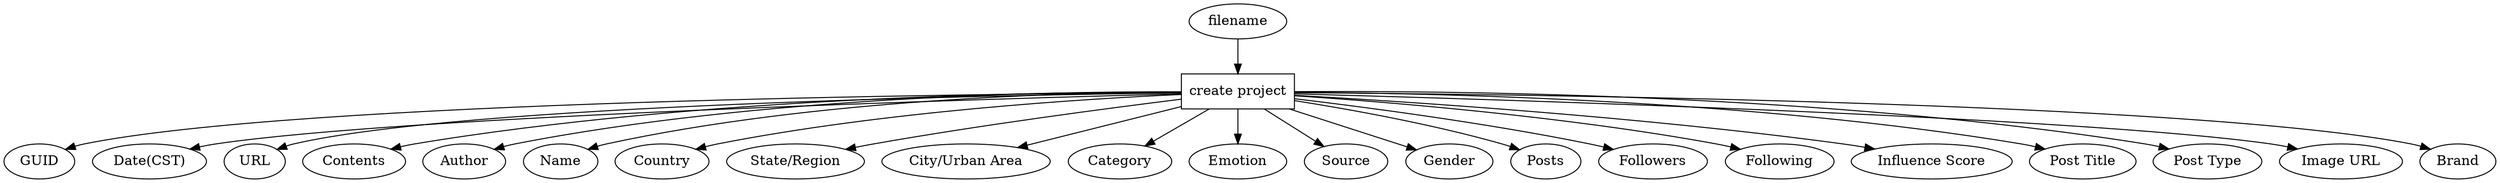 digraph "gv/init_G" {
	node [shape=ellipse]
	GUID
	"Date(CST)"
	URL
	Contents
	Author
	Name
	Country
	"State/Region"
	"City/Urban Area"
	Category
	Emotion
	Source
	Gender
	Posts
	Followers
	Following
	"Influence Score"
	"Post Title"
	"Post Type"
	"Image URL"
	Brand
	filename
	node [shape=box]
	"create project"
	filename -> "create project"
	"create project" -> GUID
	"create project" -> "Date(CST)"
	"create project" -> URL
	"create project" -> Contents
	"create project" -> Author
	"create project" -> Name
	"create project" -> Country
	"create project" -> "State/Region"
	"create project" -> "City/Urban Area"
	"create project" -> Category
	"create project" -> Emotion
	"create project" -> Source
	"create project" -> Gender
	"create project" -> Posts
	"create project" -> Followers
	"create project" -> Following
	"create project" -> "Influence Score"
	"create project" -> "Post Title"
	"create project" -> "Post Type"
	"create project" -> "Image URL"
	"create project" -> Brand
}
